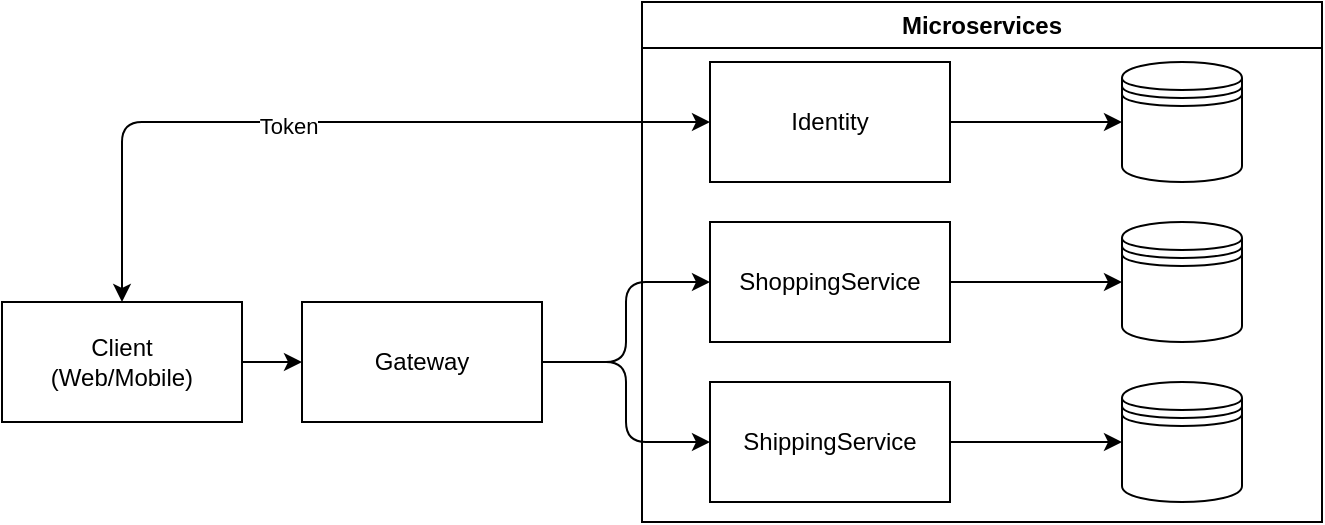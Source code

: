 <mxfile>
    <diagram id="yFiecj2iKUVY3wJ_sSYb" name="Page-1">
        <mxGraphModel dx="1099" dy="708" grid="1" gridSize="10" guides="1" tooltips="1" connect="1" arrows="1" fold="1" page="1" pageScale="1" pageWidth="1169" pageHeight="827" math="0" shadow="0">
            <root>
                <mxCell id="0"/>
                <mxCell id="1" parent="0"/>
                <mxCell id="4" value="Microservices" style="swimlane;whiteSpace=wrap;html=1;" vertex="1" parent="1">
                    <mxGeometry x="490" y="110" width="340" height="260" as="geometry"/>
                </mxCell>
                <mxCell id="25" style="edgeStyle=orthogonalEdgeStyle;html=1;entryX=0;entryY=0.5;entryDx=0;entryDy=0;startArrow=none;startFill=0;" edge="1" parent="4" source="6" target="22">
                    <mxGeometry relative="1" as="geometry"/>
                </mxCell>
                <mxCell id="6" value="ShoppingService" style="rounded=0;whiteSpace=wrap;html=1;" vertex="1" parent="4">
                    <mxGeometry x="34" y="110" width="120" height="60" as="geometry"/>
                </mxCell>
                <mxCell id="27" style="edgeStyle=orthogonalEdgeStyle;html=1;entryX=0;entryY=0.5;entryDx=0;entryDy=0;startArrow=none;startFill=0;" edge="1" parent="4" source="7" target="24">
                    <mxGeometry relative="1" as="geometry"/>
                </mxCell>
                <mxCell id="7" value="ShippingService" style="rounded=0;whiteSpace=wrap;html=1;" vertex="1" parent="4">
                    <mxGeometry x="34" y="190" width="120" height="60" as="geometry"/>
                </mxCell>
                <mxCell id="22" value="" style="shape=datastore;whiteSpace=wrap;html=1;" vertex="1" parent="4">
                    <mxGeometry x="240" y="110" width="60" height="60" as="geometry"/>
                </mxCell>
                <mxCell id="24" value="" style="shape=datastore;whiteSpace=wrap;html=1;" vertex="1" parent="4">
                    <mxGeometry x="240" y="190" width="60" height="60" as="geometry"/>
                </mxCell>
                <mxCell id="30" value="" style="shape=datastore;whiteSpace=wrap;html=1;" vertex="1" parent="4">
                    <mxGeometry x="240" y="30" width="60" height="60" as="geometry"/>
                </mxCell>
                <mxCell id="31" style="edgeStyle=orthogonalEdgeStyle;html=1;startArrow=none;startFill=0;" edge="1" parent="1" source="10" target="30">
                    <mxGeometry relative="1" as="geometry"/>
                </mxCell>
                <mxCell id="10" value="Identity" style="rounded=0;whiteSpace=wrap;html=1;" vertex="1" parent="1">
                    <mxGeometry x="524" y="140" width="120" height="60" as="geometry"/>
                </mxCell>
                <mxCell id="14" style="edgeStyle=orthogonalEdgeStyle;html=1;exitX=0.5;exitY=0;exitDx=0;exitDy=0;startArrow=classic;startFill=1;entryX=0;entryY=0.5;entryDx=0;entryDy=0;" edge="1" parent="1" source="13" target="10">
                    <mxGeometry relative="1" as="geometry"/>
                </mxCell>
                <mxCell id="17" value="Token" style="edgeLabel;html=1;align=center;verticalAlign=middle;resizable=0;points=[];" vertex="1" connectable="0" parent="14">
                    <mxGeometry x="-0.1" y="-2" relative="1" as="geometry">
                        <mxPoint as="offset"/>
                    </mxGeometry>
                </mxCell>
                <mxCell id="35" style="edgeStyle=orthogonalEdgeStyle;html=1;startArrow=none;startFill=0;" edge="1" parent="1" source="13" target="32">
                    <mxGeometry relative="1" as="geometry"/>
                </mxCell>
                <mxCell id="13" value="Client &lt;br&gt;(Web/Mobile)" style="rounded=0;whiteSpace=wrap;html=1;" vertex="1" parent="1">
                    <mxGeometry x="170" y="260" width="120" height="60" as="geometry"/>
                </mxCell>
                <mxCell id="33" style="edgeStyle=orthogonalEdgeStyle;html=1;startArrow=none;startFill=0;" edge="1" parent="1" source="32" target="6">
                    <mxGeometry relative="1" as="geometry"/>
                </mxCell>
                <mxCell id="34" style="edgeStyle=orthogonalEdgeStyle;html=1;startArrow=none;startFill=0;" edge="1" parent="1" source="32" target="7">
                    <mxGeometry relative="1" as="geometry"/>
                </mxCell>
                <mxCell id="32" value="Gateway" style="rounded=0;whiteSpace=wrap;html=1;" vertex="1" parent="1">
                    <mxGeometry x="320" y="260" width="120" height="60" as="geometry"/>
                </mxCell>
            </root>
        </mxGraphModel>
    </diagram>
</mxfile>
